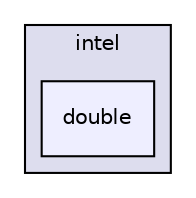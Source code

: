 digraph "/home/wbinventor/OpenMOC/openmoc/intel/double/" {
  compound=true
  node [ fontsize="10", fontname="Helvetica"];
  edge [ labelfontsize="10", labelfontname="Helvetica"];
  subgraph clusterdir_d0150c83ea081bd0343e7a6ba8afaadf {
    graph [ bgcolor="#ddddee", pencolor="black", label="intel" fontname="Helvetica", fontsize="10", URL="dir_d0150c83ea081bd0343e7a6ba8afaadf.html"]
  dir_ca1b423e2d558e09515023036476e5b9 [shape=box, label="double", style="filled", fillcolor="#eeeeff", pencolor="black", URL="dir_ca1b423e2d558e09515023036476e5b9.html"];
  }
}
